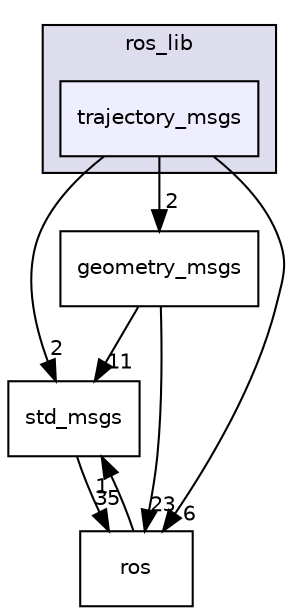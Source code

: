 digraph "trajectory_msgs" {
  compound=true
  node [ fontsize="10", fontname="Helvetica"];
  edge [ labelfontsize="10", labelfontname="Helvetica"];
  subgraph clusterdir_90717b3c677f611b706863d5c86b90c7 {
    graph [ bgcolor="#ddddee", pencolor="black", label="ros_lib" fontname="Helvetica", fontsize="10", URL="dir_90717b3c677f611b706863d5c86b90c7.html"]
  dir_a8e416d94cb85be55887a3fa8287e9f7 [shape=box, label="trajectory_msgs", style="filled", fillcolor="#eeeeff", pencolor="black", URL="dir_a8e416d94cb85be55887a3fa8287e9f7.html"];
  }
  dir_f2816c854eb78437876b58f76ed52aaa [shape=box label="std_msgs" URL="dir_f2816c854eb78437876b58f76ed52aaa.html"];
  dir_5cfa40852cff5e6f0c90369dde4c23a1 [shape=box label="geometry_msgs" URL="dir_5cfa40852cff5e6f0c90369dde4c23a1.html"];
  dir_74fd674bff593b67d15dde07bcd4f8f8 [shape=box label="ros" URL="dir_74fd674bff593b67d15dde07bcd4f8f8.html"];
  dir_f2816c854eb78437876b58f76ed52aaa->dir_74fd674bff593b67d15dde07bcd4f8f8 [headlabel="35", labeldistance=1.5 headhref="dir_000012_000025.html"];
  dir_5cfa40852cff5e6f0c90369dde4c23a1->dir_f2816c854eb78437876b58f76ed52aaa [headlabel="11", labeldistance=1.5 headhref="dir_000043_000012.html"];
  dir_5cfa40852cff5e6f0c90369dde4c23a1->dir_74fd674bff593b67d15dde07bcd4f8f8 [headlabel="23", labeldistance=1.5 headhref="dir_000043_000025.html"];
  dir_a8e416d94cb85be55887a3fa8287e9f7->dir_f2816c854eb78437876b58f76ed52aaa [headlabel="2", labeldistance=1.5 headhref="dir_000036_000012.html"];
  dir_a8e416d94cb85be55887a3fa8287e9f7->dir_5cfa40852cff5e6f0c90369dde4c23a1 [headlabel="2", labeldistance=1.5 headhref="dir_000036_000043.html"];
  dir_a8e416d94cb85be55887a3fa8287e9f7->dir_74fd674bff593b67d15dde07bcd4f8f8 [headlabel="6", labeldistance=1.5 headhref="dir_000036_000025.html"];
  dir_74fd674bff593b67d15dde07bcd4f8f8->dir_f2816c854eb78437876b58f76ed52aaa [headlabel="1", labeldistance=1.5 headhref="dir_000025_000012.html"];
}

